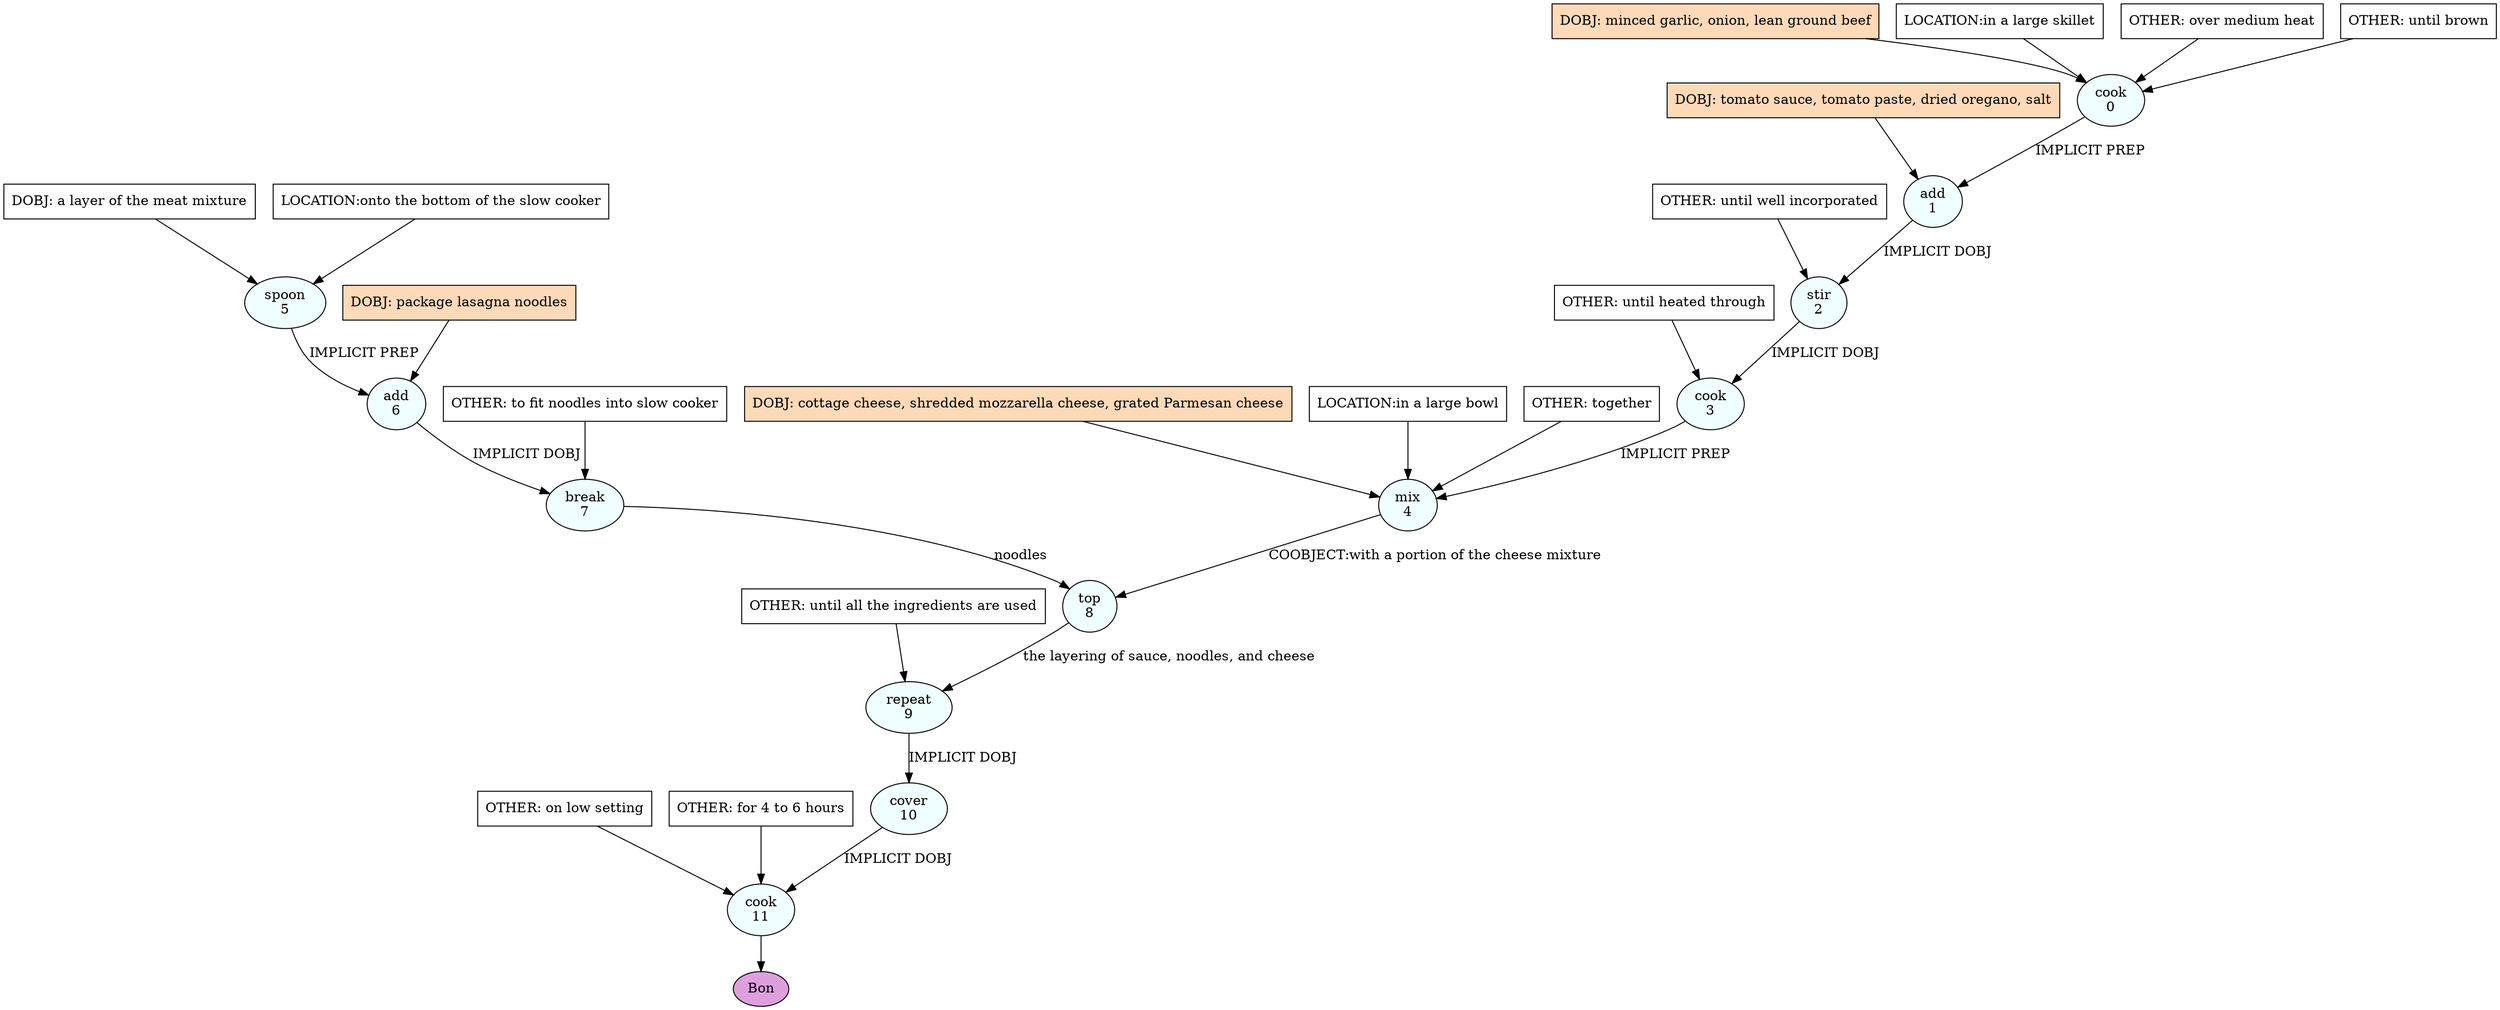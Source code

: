 digraph recipe {
E0[label="cook
0", shape=oval, style=filled, fillcolor=azure]
E1[label="add
1", shape=oval, style=filled, fillcolor=azure]
E2[label="stir
2", shape=oval, style=filled, fillcolor=azure]
E3[label="cook
3", shape=oval, style=filled, fillcolor=azure]
E4[label="mix
4", shape=oval, style=filled, fillcolor=azure]
E5[label="spoon
5", shape=oval, style=filled, fillcolor=azure]
E6[label="add
6", shape=oval, style=filled, fillcolor=azure]
E7[label="break
7", shape=oval, style=filled, fillcolor=azure]
E8[label="top
8", shape=oval, style=filled, fillcolor=azure]
E9[label="repeat
9", shape=oval, style=filled, fillcolor=azure]
E10[label="cover
10", shape=oval, style=filled, fillcolor=azure]
E11[label="cook
11", shape=oval, style=filled, fillcolor=azure]
D0[label="DOBJ: minced garlic, onion, lean ground beef", shape=box, style=filled, fillcolor=peachpuff]
D0 -> E0
P0_0[label="LOCATION:in a large skillet", shape=box, style=filled, fillcolor=white]
P0_0 -> E0
O0_0[label="OTHER: over medium heat", shape=box, style=filled, fillcolor=white]
O0_0 -> E0
O0_1[label="OTHER: until brown", shape=box, style=filled, fillcolor=white]
O0_1 -> E0
D5[label="DOBJ: a layer of the meat mixture", shape=box, style=filled, fillcolor=white]
D5 -> E5
P5_0[label="LOCATION:onto the bottom of the slow cooker", shape=box, style=filled, fillcolor=white]
P5_0 -> E5
D1_ing[label="DOBJ: tomato sauce, tomato paste, dried oregano, salt", shape=box, style=filled, fillcolor=peachpuff]
D1_ing -> E1
E0 -> E1 [label="IMPLICIT PREP"]
E1 -> E2 [label="IMPLICIT DOBJ"]
O2_0_0[label="OTHER: until well incorporated", shape=box, style=filled, fillcolor=white]
O2_0_0 -> E2
E2 -> E3 [label="IMPLICIT DOBJ"]
O3_0_0[label="OTHER: until heated through", shape=box, style=filled, fillcolor=white]
O3_0_0 -> E3
D4_ing[label="DOBJ: cottage cheese, shredded mozzarella cheese, grated Parmesan cheese", shape=box, style=filled, fillcolor=peachpuff]
D4_ing -> E4
E3 -> E4 [label="IMPLICIT PREP"]
P4_1_0[label="LOCATION:in a large bowl", shape=box, style=filled, fillcolor=white]
P4_1_0 -> E4
O4_0_0[label="OTHER: together", shape=box, style=filled, fillcolor=white]
O4_0_0 -> E4
D6_ing[label="DOBJ: package lasagna noodles", shape=box, style=filled, fillcolor=peachpuff]
D6_ing -> E6
E5 -> E6 [label="IMPLICIT PREP"]
E6 -> E7 [label="IMPLICIT DOBJ"]
O7_0_0[label="OTHER: to fit noodles into slow cooker", shape=box, style=filled, fillcolor=white]
O7_0_0 -> E7
E7 -> E8 [label="noodles"]
E4 -> E8 [label="COOBJECT:with a portion of the cheese mixture"]
E8 -> E9 [label="the layering of sauce, noodles, and cheese"]
O9_0_0[label="OTHER: until all the ingredients are used", shape=box, style=filled, fillcolor=white]
O9_0_0 -> E9
E9 -> E10 [label="IMPLICIT DOBJ"]
E10 -> E11 [label="IMPLICIT DOBJ"]
O11_0_0[label="OTHER: on low setting", shape=box, style=filled, fillcolor=white]
O11_0_0 -> E11
O11_1_0[label="OTHER: for 4 to 6 hours", shape=box, style=filled, fillcolor=white]
O11_1_0 -> E11
EOR[label="Bon", shape=oval, style=filled, fillcolor=plum]
E11 -> EOR
}
